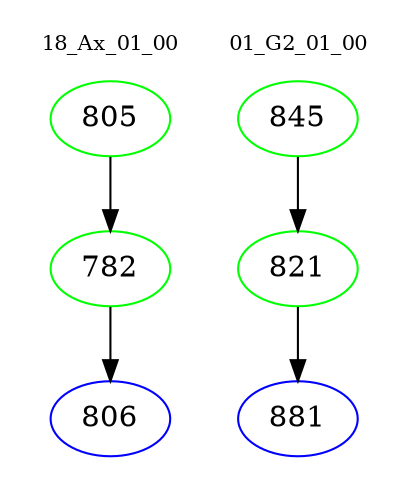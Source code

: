 digraph{
subgraph cluster_0 {
color = white
label = "18_Ax_01_00";
fontsize=10;
T0_805 [label="805", color="green"]
T0_805 -> T0_782 [color="black"]
T0_782 [label="782", color="green"]
T0_782 -> T0_806 [color="black"]
T0_806 [label="806", color="blue"]
}
subgraph cluster_1 {
color = white
label = "01_G2_01_00";
fontsize=10;
T1_845 [label="845", color="green"]
T1_845 -> T1_821 [color="black"]
T1_821 [label="821", color="green"]
T1_821 -> T1_881 [color="black"]
T1_881 [label="881", color="blue"]
}
}
